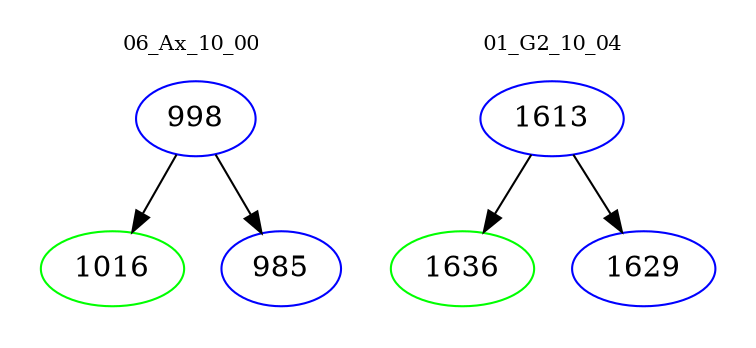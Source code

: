 digraph{
subgraph cluster_0 {
color = white
label = "06_Ax_10_00";
fontsize=10;
T0_998 [label="998", color="blue"]
T0_998 -> T0_1016 [color="black"]
T0_1016 [label="1016", color="green"]
T0_998 -> T0_985 [color="black"]
T0_985 [label="985", color="blue"]
}
subgraph cluster_1 {
color = white
label = "01_G2_10_04";
fontsize=10;
T1_1613 [label="1613", color="blue"]
T1_1613 -> T1_1636 [color="black"]
T1_1636 [label="1636", color="green"]
T1_1613 -> T1_1629 [color="black"]
T1_1629 [label="1629", color="blue"]
}
}
